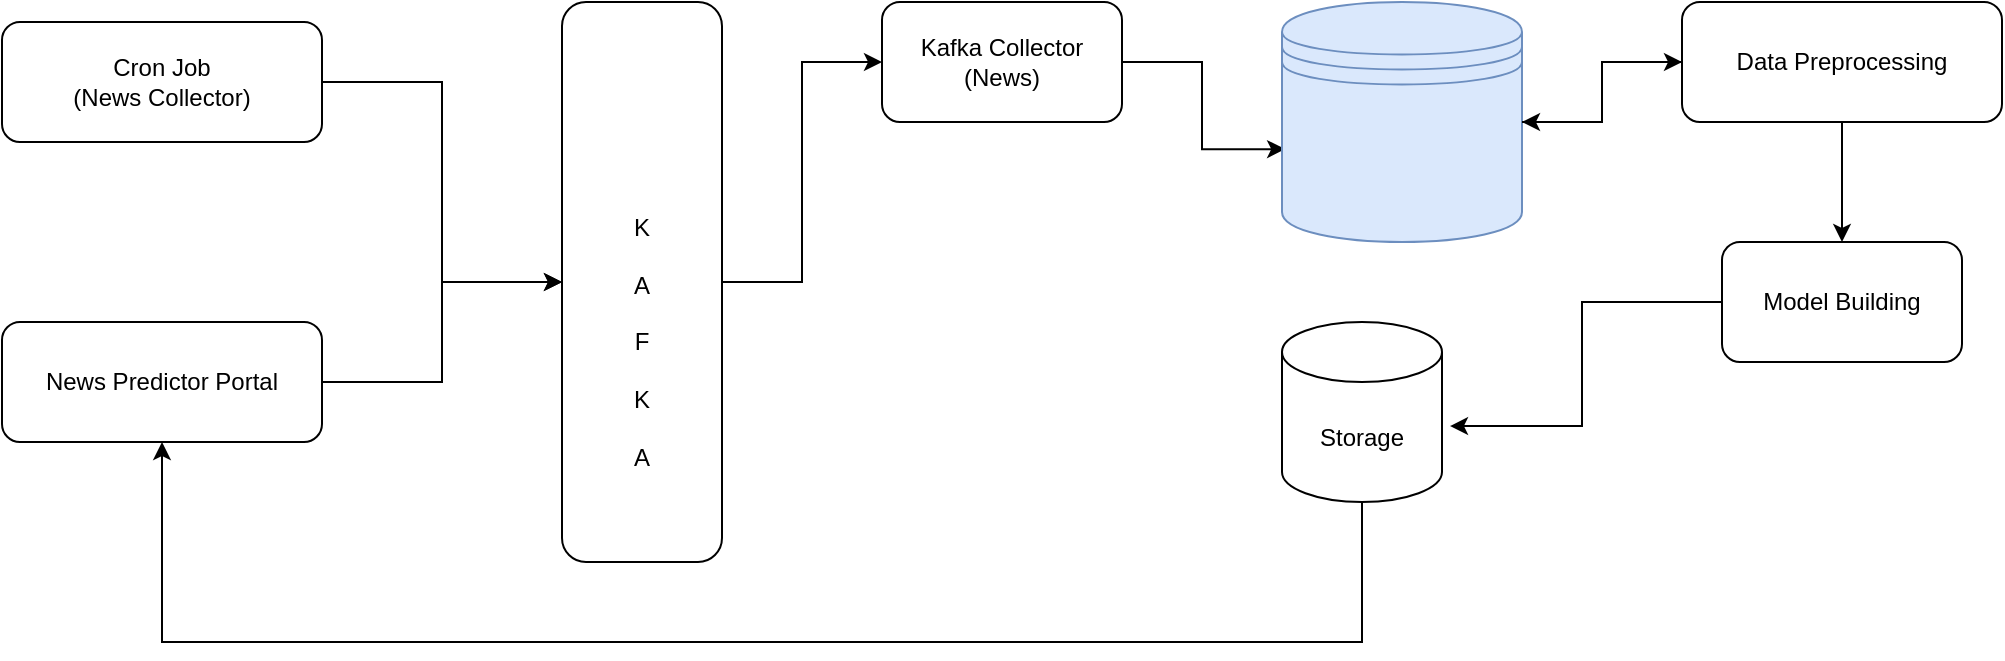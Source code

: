 <mxfile version="15.4.1" type="github">
  <diagram id="Y2ruSsz-ofUZzDlT8qKe" name="Page-1">
    <mxGraphModel dx="946" dy="645" grid="1" gridSize="10" guides="1" tooltips="1" connect="1" arrows="1" fold="1" page="0" pageScale="1" pageWidth="850" pageHeight="1100" math="0" shadow="0">
      <root>
        <mxCell id="0" />
        <mxCell id="1" parent="0" />
        <mxCell id="RAnUYokOQ0HX44caFUxl-31" style="edgeStyle=orthogonalEdgeStyle;rounded=0;orthogonalLoop=1;jettySize=auto;html=1;entryX=0.5;entryY=1;entryDx=0;entryDy=0;" edge="1" parent="1" source="RAnUYokOQ0HX44caFUxl-1" target="RAnUYokOQ0HX44caFUxl-2">
          <mxGeometry relative="1" as="geometry" />
        </mxCell>
        <mxCell id="RAnUYokOQ0HX44caFUxl-1" value="Cron Job&lt;br&gt;(News Collector)" style="rounded=1;whiteSpace=wrap;html=1;" vertex="1" parent="1">
          <mxGeometry x="360" y="170" width="160" height="60" as="geometry" />
        </mxCell>
        <mxCell id="RAnUYokOQ0HX44caFUxl-6" value="" style="group" vertex="1" connectable="0" parent="1">
          <mxGeometry x="640" y="160" width="80" height="280" as="geometry" />
        </mxCell>
        <mxCell id="RAnUYokOQ0HX44caFUxl-2" value="" style="rounded=1;whiteSpace=wrap;html=1;rotation=90;" vertex="1" parent="RAnUYokOQ0HX44caFUxl-6">
          <mxGeometry x="-100" y="100" width="280" height="80" as="geometry" />
        </mxCell>
        <mxCell id="RAnUYokOQ0HX44caFUxl-3" value="K&lt;br&gt;&lt;br&gt;A&lt;br&gt;&lt;br&gt;F&lt;br&gt;&lt;br&gt;K&lt;br&gt;&lt;br&gt;A" style="text;html=1;strokeColor=none;fillColor=none;align=center;verticalAlign=middle;whiteSpace=wrap;rounded=0;" vertex="1" parent="RAnUYokOQ0HX44caFUxl-6">
          <mxGeometry x="10" y="100" width="60" height="140" as="geometry" />
        </mxCell>
        <mxCell id="RAnUYokOQ0HX44caFUxl-5" value="" style="shape=image;verticalLabelPosition=bottom;labelBackgroundColor=#ffffff;verticalAlign=top;aspect=fixed;imageAspect=0;image=https://upload.wikimedia.org/wikipedia/commons/thumb/0/05/Apache_kafka.svg/1261px-Apache_kafka.svg.png;" vertex="1" parent="RAnUYokOQ0HX44caFUxl-6">
          <mxGeometry x="21.54" y="38" width="36.92" height="60" as="geometry" />
        </mxCell>
        <mxCell id="RAnUYokOQ0HX44caFUxl-13" style="edgeStyle=orthogonalEdgeStyle;rounded=0;orthogonalLoop=1;jettySize=auto;html=1;entryX=0.013;entryY=0.613;entryDx=0;entryDy=0;entryPerimeter=0;" edge="1" parent="1" source="RAnUYokOQ0HX44caFUxl-8" target="RAnUYokOQ0HX44caFUxl-10">
          <mxGeometry relative="1" as="geometry" />
        </mxCell>
        <mxCell id="RAnUYokOQ0HX44caFUxl-8" value="Kafka Collector&lt;br&gt;(News)" style="rounded=1;whiteSpace=wrap;html=1;" vertex="1" parent="1">
          <mxGeometry x="800" y="160" width="120" height="60" as="geometry" />
        </mxCell>
        <mxCell id="RAnUYokOQ0HX44caFUxl-9" style="edgeStyle=orthogonalEdgeStyle;rounded=0;orthogonalLoop=1;jettySize=auto;html=1;" edge="1" parent="1" source="RAnUYokOQ0HX44caFUxl-2" target="RAnUYokOQ0HX44caFUxl-8">
          <mxGeometry relative="1" as="geometry" />
        </mxCell>
        <mxCell id="RAnUYokOQ0HX44caFUxl-12" value="" style="group" vertex="1" connectable="0" parent="1">
          <mxGeometry x="1000" y="160" width="120" height="120" as="geometry" />
        </mxCell>
        <mxCell id="RAnUYokOQ0HX44caFUxl-10" value="" style="shape=datastore;whiteSpace=wrap;html=1;fillColor=#dae8fc;strokeColor=#6c8ebf;" vertex="1" parent="RAnUYokOQ0HX44caFUxl-12">
          <mxGeometry width="120" height="120" as="geometry" />
        </mxCell>
        <mxCell id="RAnUYokOQ0HX44caFUxl-11" value="" style="shape=image;verticalLabelPosition=bottom;labelBackgroundColor=#ffffff;verticalAlign=top;aspect=fixed;imageAspect=0;image=https://1000logos.net/wp-content/uploads/2020/08/MySQL-Logo.png;" vertex="1" parent="RAnUYokOQ0HX44caFUxl-12">
          <mxGeometry x="19" y="48.75" width="82" height="51.25" as="geometry" />
        </mxCell>
        <mxCell id="RAnUYokOQ0HX44caFUxl-27" style="edgeStyle=orthogonalEdgeStyle;rounded=0;orthogonalLoop=1;jettySize=auto;html=1;entryX=1;entryY=0.5;entryDx=0;entryDy=0;" edge="1" parent="1" source="RAnUYokOQ0HX44caFUxl-14" target="RAnUYokOQ0HX44caFUxl-10">
          <mxGeometry relative="1" as="geometry">
            <mxPoint x="1130" y="270" as="targetPoint" />
          </mxGeometry>
        </mxCell>
        <mxCell id="RAnUYokOQ0HX44caFUxl-28" style="edgeStyle=orthogonalEdgeStyle;rounded=0;orthogonalLoop=1;jettySize=auto;html=1;" edge="1" parent="1" source="RAnUYokOQ0HX44caFUxl-14" target="RAnUYokOQ0HX44caFUxl-25">
          <mxGeometry relative="1" as="geometry" />
        </mxCell>
        <mxCell id="RAnUYokOQ0HX44caFUxl-14" value="Data Preprocessing" style="rounded=1;whiteSpace=wrap;html=1;" vertex="1" parent="1">
          <mxGeometry x="1200" y="160" width="160" height="60" as="geometry" />
        </mxCell>
        <mxCell id="RAnUYokOQ0HX44caFUxl-30" style="edgeStyle=orthogonalEdgeStyle;rounded=0;orthogonalLoop=1;jettySize=auto;html=1;entryX=1.05;entryY=0.578;entryDx=0;entryDy=0;entryPerimeter=0;" edge="1" parent="1" source="RAnUYokOQ0HX44caFUxl-25" target="RAnUYokOQ0HX44caFUxl-29">
          <mxGeometry relative="1" as="geometry" />
        </mxCell>
        <mxCell id="RAnUYokOQ0HX44caFUxl-25" value="Model Building" style="rounded=1;whiteSpace=wrap;html=1;" vertex="1" parent="1">
          <mxGeometry x="1220" y="280" width="120" height="60" as="geometry" />
        </mxCell>
        <mxCell id="RAnUYokOQ0HX44caFUxl-26" style="edgeStyle=orthogonalEdgeStyle;rounded=0;orthogonalLoop=1;jettySize=auto;html=1;entryX=0;entryY=0.5;entryDx=0;entryDy=0;" edge="1" parent="1" source="RAnUYokOQ0HX44caFUxl-10" target="RAnUYokOQ0HX44caFUxl-14">
          <mxGeometry relative="1" as="geometry" />
        </mxCell>
        <mxCell id="RAnUYokOQ0HX44caFUxl-34" style="edgeStyle=orthogonalEdgeStyle;rounded=0;orthogonalLoop=1;jettySize=auto;html=1;entryX=0.5;entryY=1;entryDx=0;entryDy=0;" edge="1" parent="1" source="RAnUYokOQ0HX44caFUxl-29" target="RAnUYokOQ0HX44caFUxl-32">
          <mxGeometry relative="1" as="geometry">
            <Array as="points">
              <mxPoint x="1040" y="480" />
              <mxPoint x="440" y="480" />
            </Array>
          </mxGeometry>
        </mxCell>
        <mxCell id="RAnUYokOQ0HX44caFUxl-29" value="Storage" style="shape=cylinder3;whiteSpace=wrap;html=1;boundedLbl=1;backgroundOutline=1;size=15;" vertex="1" parent="1">
          <mxGeometry x="1000" y="320" width="80" height="90" as="geometry" />
        </mxCell>
        <mxCell id="RAnUYokOQ0HX44caFUxl-35" style="edgeStyle=orthogonalEdgeStyle;rounded=0;orthogonalLoop=1;jettySize=auto;html=1;entryX=0.5;entryY=1;entryDx=0;entryDy=0;" edge="1" parent="1" source="RAnUYokOQ0HX44caFUxl-32" target="RAnUYokOQ0HX44caFUxl-2">
          <mxGeometry relative="1" as="geometry" />
        </mxCell>
        <mxCell id="RAnUYokOQ0HX44caFUxl-32" value="News Predictor Portal" style="rounded=1;whiteSpace=wrap;html=1;" vertex="1" parent="1">
          <mxGeometry x="360" y="320" width="160" height="60" as="geometry" />
        </mxCell>
      </root>
    </mxGraphModel>
  </diagram>
</mxfile>
